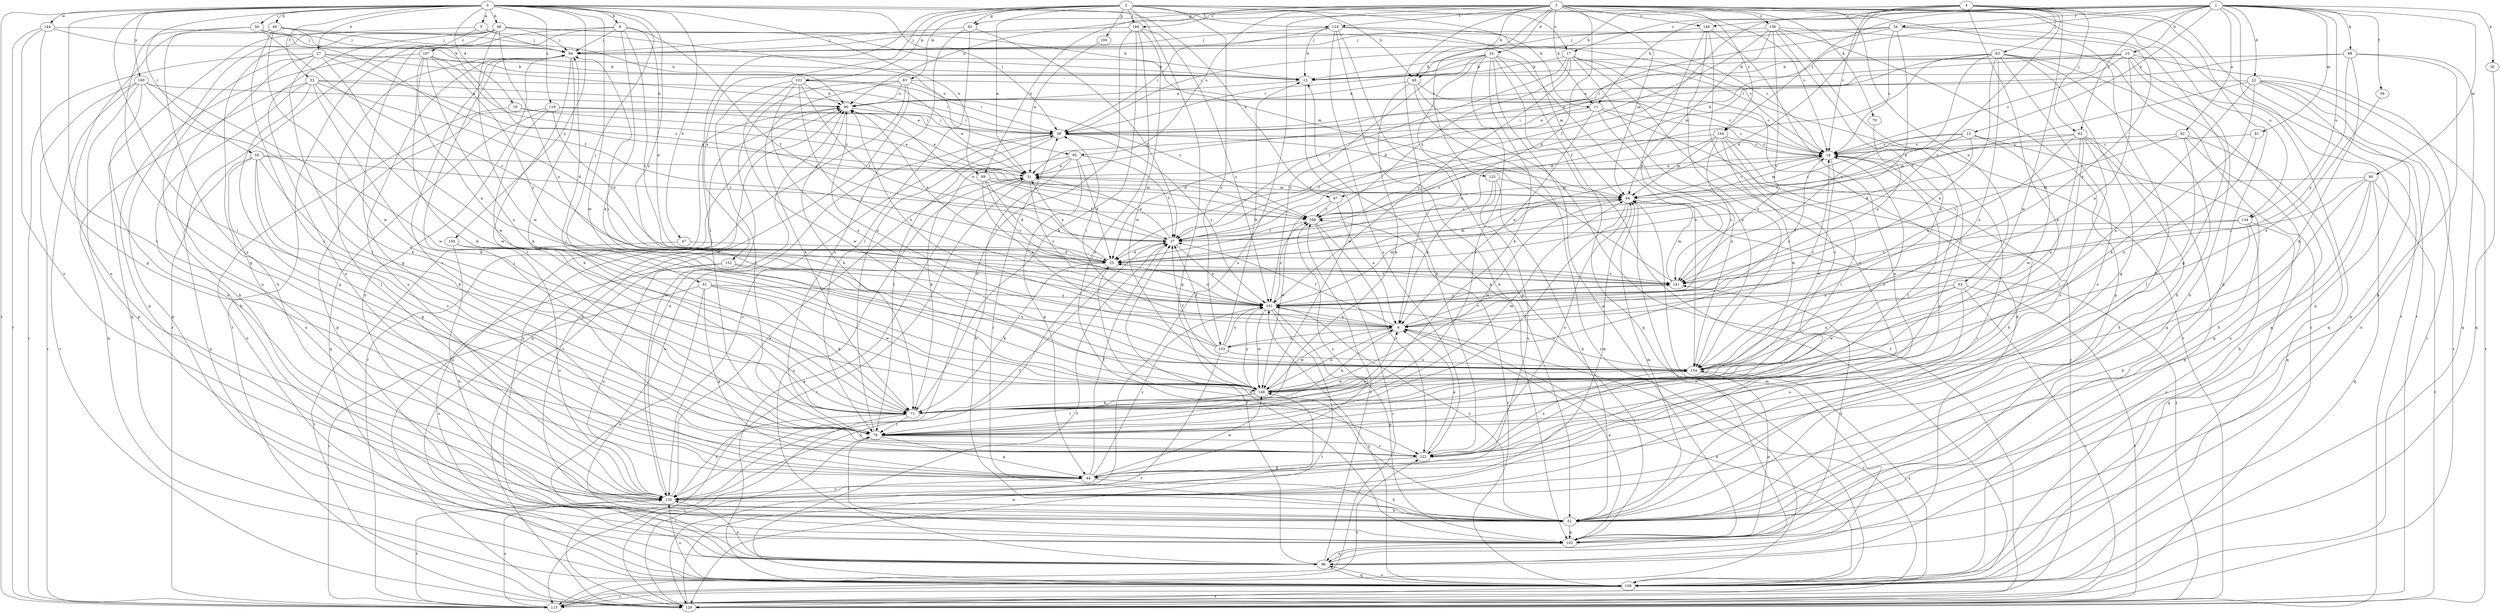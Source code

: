 strict digraph  {
0;
1;
2;
3;
4;
5;
6;
8;
10;
11;
12;
13;
17;
18;
19;
22;
24;
25;
27;
30;
31;
33;
34;
36;
37;
43;
44;
46;
47;
48;
49;
51;
55;
56;
58;
61;
62;
63;
64;
67;
68;
70;
71;
78;
80;
81;
83;
84;
89;
90;
92;
93;
95;
96;
100;
101;
102;
108;
115;
119;
122;
124;
125;
129;
134;
135;
136;
140;
141;
144;
148;
152;
153;
154;
159;
160;
161;
164;
166;
167;
168;
0 -> 5  [label=a];
0 -> 8  [label=b];
0 -> 19  [label=d];
0 -> 27  [label=e];
0 -> 33  [label=f];
0 -> 46  [label=h];
0 -> 47  [label=h];
0 -> 48  [label=h];
0 -> 49  [label=h];
0 -> 55  [label=i];
0 -> 56  [label=i];
0 -> 58  [label=i];
0 -> 61  [label=j];
0 -> 67  [label=k];
0 -> 78  [label=l];
0 -> 89  [label=n];
0 -> 115  [label=r];
0 -> 119  [label=s];
0 -> 122  [label=s];
0 -> 144  [label=w];
0 -> 148  [label=w];
0 -> 159  [label=y];
0 -> 160  [label=y];
0 -> 161  [label=y];
1 -> 10  [label=b];
1 -> 11  [label=b];
1 -> 13  [label=c];
1 -> 17  [label=c];
1 -> 22  [label=d];
1 -> 30  [label=e];
1 -> 34  [label=f];
1 -> 36  [label=f];
1 -> 49  [label=h];
1 -> 62  [label=j];
1 -> 67  [label=k];
1 -> 68  [label=k];
1 -> 80  [label=m];
1 -> 81  [label=m];
1 -> 92  [label=o];
1 -> 108  [label=q];
1 -> 134  [label=u];
1 -> 164  [label=z];
2 -> 11  [label=b];
2 -> 17  [label=c];
2 -> 31  [label=e];
2 -> 43  [label=g];
2 -> 78  [label=l];
2 -> 83  [label=m];
2 -> 100  [label=p];
2 -> 101  [label=p];
2 -> 102  [label=p];
2 -> 124  [label=t];
2 -> 152  [label=x];
2 -> 153  [label=x];
2 -> 164  [label=z];
2 -> 166  [label=z];
3 -> 11  [label=b];
3 -> 18  [label=c];
3 -> 24  [label=d];
3 -> 25  [label=d];
3 -> 43  [label=g];
3 -> 49  [label=h];
3 -> 51  [label=h];
3 -> 70  [label=k];
3 -> 84  [label=m];
3 -> 89  [label=n];
3 -> 93  [label=o];
3 -> 95  [label=o];
3 -> 102  [label=p];
3 -> 124  [label=t];
3 -> 125  [label=t];
3 -> 129  [label=t];
3 -> 134  [label=u];
3 -> 135  [label=u];
3 -> 136  [label=v];
3 -> 140  [label=v];
3 -> 166  [label=z];
4 -> 18  [label=c];
4 -> 25  [label=d];
4 -> 37  [label=f];
4 -> 62  [label=j];
4 -> 63  [label=j];
4 -> 71  [label=k];
4 -> 90  [label=n];
4 -> 102  [label=p];
4 -> 129  [label=t];
4 -> 140  [label=v];
4 -> 141  [label=v];
4 -> 148  [label=w];
5 -> 64  [label=j];
5 -> 95  [label=o];
5 -> 108  [label=q];
5 -> 167  [label=z];
6 -> 18  [label=c];
6 -> 37  [label=f];
6 -> 58  [label=i];
6 -> 71  [label=k];
6 -> 90  [label=n];
6 -> 115  [label=r];
6 -> 141  [label=v];
6 -> 148  [label=w];
6 -> 153  [label=x];
8 -> 25  [label=d];
8 -> 37  [label=f];
8 -> 44  [label=g];
8 -> 64  [label=j];
8 -> 129  [label=t];
8 -> 141  [label=v];
8 -> 154  [label=x];
10 -> 6  [label=a];
10 -> 12  [label=b];
10 -> 18  [label=c];
10 -> 31  [label=e];
10 -> 51  [label=h];
10 -> 58  [label=i];
10 -> 108  [label=q];
10 -> 115  [label=r];
11 -> 6  [label=a];
11 -> 18  [label=c];
11 -> 25  [label=d];
11 -> 58  [label=i];
11 -> 115  [label=r];
11 -> 154  [label=x];
12 -> 90  [label=n];
12 -> 148  [label=w];
13 -> 18  [label=c];
13 -> 25  [label=d];
13 -> 37  [label=f];
13 -> 51  [label=h];
13 -> 148  [label=w];
13 -> 168  [label=z];
17 -> 12  [label=b];
17 -> 37  [label=f];
17 -> 96  [label=o];
17 -> 122  [label=s];
17 -> 129  [label=t];
17 -> 154  [label=x];
17 -> 161  [label=y];
17 -> 168  [label=z];
18 -> 31  [label=e];
18 -> 78  [label=l];
18 -> 84  [label=m];
18 -> 148  [label=w];
18 -> 168  [label=z];
19 -> 31  [label=e];
19 -> 58  [label=i];
19 -> 96  [label=o];
22 -> 37  [label=f];
22 -> 71  [label=k];
22 -> 90  [label=n];
22 -> 96  [label=o];
22 -> 102  [label=p];
22 -> 115  [label=r];
22 -> 129  [label=t];
22 -> 154  [label=x];
24 -> 6  [label=a];
24 -> 12  [label=b];
24 -> 58  [label=i];
24 -> 71  [label=k];
24 -> 78  [label=l];
24 -> 102  [label=p];
24 -> 108  [label=q];
24 -> 115  [label=r];
24 -> 154  [label=x];
24 -> 161  [label=y];
25 -> 31  [label=e];
25 -> 71  [label=k];
25 -> 84  [label=m];
25 -> 90  [label=n];
25 -> 115  [label=r];
25 -> 141  [label=v];
27 -> 12  [label=b];
27 -> 31  [label=e];
27 -> 51  [label=h];
27 -> 78  [label=l];
27 -> 115  [label=r];
27 -> 135  [label=u];
27 -> 148  [label=w];
27 -> 168  [label=z];
30 -> 108  [label=q];
31 -> 84  [label=m];
31 -> 96  [label=o];
31 -> 129  [label=t];
31 -> 161  [label=y];
33 -> 25  [label=d];
33 -> 44  [label=g];
33 -> 51  [label=h];
33 -> 58  [label=i];
33 -> 71  [label=k];
33 -> 90  [label=n];
33 -> 108  [label=q];
33 -> 148  [label=w];
34 -> 18  [label=c];
34 -> 25  [label=d];
34 -> 31  [label=e];
34 -> 44  [label=g];
34 -> 58  [label=i];
34 -> 64  [label=j];
34 -> 161  [label=y];
36 -> 154  [label=x];
37 -> 25  [label=d];
37 -> 31  [label=e];
37 -> 90  [label=n];
37 -> 161  [label=y];
43 -> 37  [label=f];
43 -> 64  [label=j];
43 -> 78  [label=l];
43 -> 122  [label=s];
44 -> 37  [label=f];
44 -> 51  [label=h];
44 -> 135  [label=u];
44 -> 148  [label=w];
44 -> 161  [label=y];
44 -> 168  [label=z];
46 -> 64  [label=j];
46 -> 78  [label=l];
46 -> 90  [label=n];
46 -> 135  [label=u];
46 -> 148  [label=w];
46 -> 168  [label=z];
47 -> 25  [label=d];
47 -> 129  [label=t];
48 -> 12  [label=b];
48 -> 18  [label=c];
48 -> 51  [label=h];
48 -> 64  [label=j];
48 -> 84  [label=m];
48 -> 108  [label=q];
48 -> 115  [label=r];
48 -> 135  [label=u];
48 -> 148  [label=w];
48 -> 161  [label=y];
49 -> 18  [label=c];
49 -> 71  [label=k];
49 -> 90  [label=n];
49 -> 115  [label=r];
49 -> 129  [label=t];
51 -> 18  [label=c];
51 -> 25  [label=d];
51 -> 58  [label=i];
51 -> 84  [label=m];
51 -> 90  [label=n];
51 -> 102  [label=p];
51 -> 161  [label=y];
55 -> 31  [label=e];
55 -> 44  [label=g];
55 -> 71  [label=k];
55 -> 102  [label=p];
55 -> 122  [label=s];
55 -> 135  [label=u];
55 -> 168  [label=z];
56 -> 12  [label=b];
56 -> 44  [label=g];
56 -> 64  [label=j];
56 -> 122  [label=s];
56 -> 141  [label=v];
58 -> 18  [label=c];
58 -> 78  [label=l];
58 -> 96  [label=o];
58 -> 135  [label=u];
58 -> 161  [label=y];
61 -> 44  [label=g];
61 -> 71  [label=k];
61 -> 96  [label=o];
61 -> 115  [label=r];
61 -> 148  [label=w];
61 -> 161  [label=y];
62 -> 6  [label=a];
62 -> 18  [label=c];
62 -> 51  [label=h];
62 -> 78  [label=l];
62 -> 84  [label=m];
62 -> 108  [label=q];
62 -> 122  [label=s];
62 -> 154  [label=x];
63 -> 6  [label=a];
63 -> 12  [label=b];
63 -> 25  [label=d];
63 -> 37  [label=f];
63 -> 44  [label=g];
63 -> 51  [label=h];
63 -> 108  [label=q];
63 -> 135  [label=u];
63 -> 141  [label=v];
63 -> 154  [label=x];
64 -> 12  [label=b];
64 -> 51  [label=h];
64 -> 71  [label=k];
64 -> 78  [label=l];
64 -> 122  [label=s];
64 -> 135  [label=u];
67 -> 6  [label=a];
67 -> 148  [label=w];
67 -> 168  [label=z];
68 -> 12  [label=b];
68 -> 51  [label=h];
68 -> 58  [label=i];
68 -> 71  [label=k];
68 -> 108  [label=q];
68 -> 161  [label=y];
70 -> 161  [label=y];
71 -> 18  [label=c];
71 -> 64  [label=j];
71 -> 78  [label=l];
71 -> 84  [label=m];
71 -> 129  [label=t];
71 -> 135  [label=u];
78 -> 6  [label=a];
78 -> 44  [label=g];
78 -> 58  [label=i];
78 -> 122  [label=s];
80 -> 44  [label=g];
80 -> 51  [label=h];
80 -> 84  [label=m];
80 -> 108  [label=q];
80 -> 129  [label=t];
80 -> 135  [label=u];
80 -> 141  [label=v];
81 -> 18  [label=c];
81 -> 154  [label=x];
83 -> 18  [label=c];
83 -> 71  [label=k];
83 -> 90  [label=n];
83 -> 108  [label=q];
83 -> 129  [label=t];
83 -> 135  [label=u];
83 -> 168  [label=z];
84 -> 18  [label=c];
84 -> 31  [label=e];
84 -> 78  [label=l];
84 -> 96  [label=o];
84 -> 122  [label=s];
84 -> 129  [label=t];
84 -> 168  [label=z];
89 -> 6  [label=a];
89 -> 25  [label=d];
89 -> 37  [label=f];
89 -> 84  [label=m];
89 -> 141  [label=v];
90 -> 58  [label=i];
90 -> 71  [label=k];
90 -> 115  [label=r];
92 -> 18  [label=c];
92 -> 78  [label=l];
92 -> 102  [label=p];
92 -> 108  [label=q];
92 -> 141  [label=v];
93 -> 115  [label=r];
93 -> 129  [label=t];
93 -> 135  [label=u];
93 -> 148  [label=w];
93 -> 154  [label=x];
93 -> 161  [label=y];
95 -> 25  [label=d];
95 -> 31  [label=e];
95 -> 37  [label=f];
95 -> 44  [label=g];
95 -> 51  [label=h];
95 -> 71  [label=k];
96 -> 37  [label=f];
96 -> 84  [label=m];
96 -> 90  [label=n];
96 -> 108  [label=q];
96 -> 135  [label=u];
96 -> 168  [label=z];
100 -> 31  [label=e];
101 -> 31  [label=e];
101 -> 37  [label=f];
101 -> 58  [label=i];
101 -> 78  [label=l];
101 -> 90  [label=n];
101 -> 148  [label=w];
101 -> 154  [label=x];
101 -> 161  [label=y];
102 -> 6  [label=a];
102 -> 78  [label=l];
102 -> 96  [label=o];
102 -> 141  [label=v];
108 -> 6  [label=a];
108 -> 31  [label=e];
108 -> 37  [label=f];
108 -> 96  [label=o];
108 -> 115  [label=r];
108 -> 129  [label=t];
108 -> 135  [label=u];
108 -> 154  [label=x];
108 -> 161  [label=y];
108 -> 168  [label=z];
115 -> 122  [label=s];
115 -> 135  [label=u];
119 -> 25  [label=d];
119 -> 31  [label=e];
119 -> 58  [label=i];
119 -> 71  [label=k];
119 -> 102  [label=p];
119 -> 108  [label=q];
122 -> 6  [label=a];
122 -> 12  [label=b];
122 -> 18  [label=c];
122 -> 44  [label=g];
122 -> 64  [label=j];
122 -> 154  [label=x];
124 -> 12  [label=b];
124 -> 18  [label=c];
124 -> 51  [label=h];
124 -> 58  [label=i];
124 -> 64  [label=j];
124 -> 84  [label=m];
124 -> 102  [label=p];
124 -> 122  [label=s];
125 -> 6  [label=a];
125 -> 51  [label=h];
125 -> 84  [label=m];
125 -> 135  [label=u];
129 -> 78  [label=l];
129 -> 90  [label=n];
129 -> 148  [label=w];
134 -> 37  [label=f];
134 -> 51  [label=h];
134 -> 96  [label=o];
134 -> 108  [label=q];
134 -> 141  [label=v];
135 -> 31  [label=e];
135 -> 37  [label=f];
135 -> 51  [label=h];
135 -> 64  [label=j];
135 -> 84  [label=m];
135 -> 90  [label=n];
135 -> 115  [label=r];
136 -> 25  [label=d];
136 -> 64  [label=j];
136 -> 78  [label=l];
136 -> 84  [label=m];
136 -> 102  [label=p];
136 -> 115  [label=r];
136 -> 141  [label=v];
136 -> 154  [label=x];
140 -> 64  [label=j];
140 -> 122  [label=s];
140 -> 135  [label=u];
140 -> 141  [label=v];
140 -> 154  [label=x];
141 -> 58  [label=i];
141 -> 84  [label=m];
141 -> 161  [label=y];
144 -> 37  [label=f];
144 -> 44  [label=g];
144 -> 64  [label=j];
144 -> 115  [label=r];
144 -> 135  [label=u];
148 -> 6  [label=a];
148 -> 71  [label=k];
148 -> 78  [label=l];
148 -> 84  [label=m];
148 -> 161  [label=y];
152 -> 96  [label=o];
152 -> 135  [label=u];
152 -> 141  [label=v];
152 -> 154  [label=x];
153 -> 12  [label=b];
153 -> 18  [label=c];
153 -> 37  [label=f];
153 -> 64  [label=j];
153 -> 90  [label=n];
153 -> 129  [label=t];
153 -> 154  [label=x];
153 -> 161  [label=y];
154 -> 37  [label=f];
154 -> 102  [label=p];
154 -> 148  [label=w];
159 -> 25  [label=d];
159 -> 51  [label=h];
159 -> 135  [label=u];
160 -> 71  [label=k];
160 -> 90  [label=n];
160 -> 102  [label=p];
160 -> 115  [label=r];
160 -> 129  [label=t];
160 -> 135  [label=u];
160 -> 148  [label=w];
161 -> 6  [label=a];
161 -> 25  [label=d];
161 -> 84  [label=m];
161 -> 102  [label=p];
161 -> 129  [label=t];
161 -> 148  [label=w];
161 -> 154  [label=x];
161 -> 168  [label=z];
164 -> 18  [label=c];
164 -> 37  [label=f];
164 -> 51  [label=h];
164 -> 78  [label=l];
164 -> 84  [label=m];
164 -> 148  [label=w];
164 -> 161  [label=y];
164 -> 168  [label=z];
166 -> 64  [label=j];
166 -> 71  [label=k];
166 -> 122  [label=s];
166 -> 135  [label=u];
166 -> 148  [label=w];
166 -> 161  [label=y];
167 -> 6  [label=a];
167 -> 12  [label=b];
167 -> 71  [label=k];
167 -> 102  [label=p];
167 -> 154  [label=x];
167 -> 161  [label=y];
167 -> 168  [label=z];
168 -> 37  [label=f];
168 -> 115  [label=r];
168 -> 122  [label=s];
}
